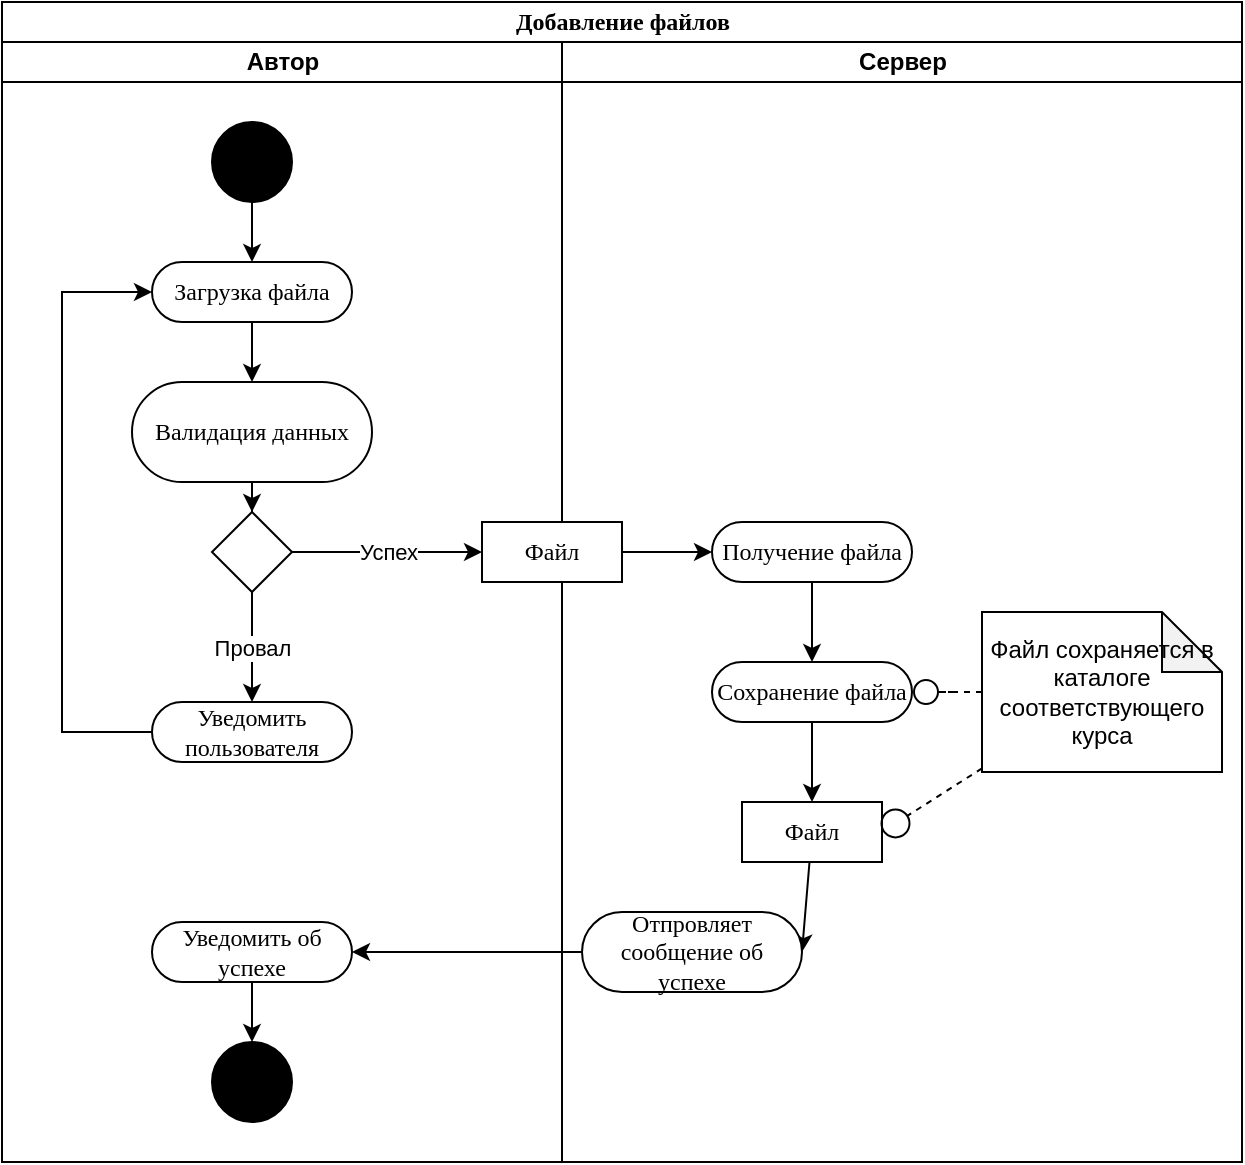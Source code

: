 <mxfile version="23.1.5" type="device">
  <diagram name="Page-1" id="0783ab3e-0a74-02c8-0abd-f7b4e66b4bec">
    <mxGraphModel dx="1434" dy="884" grid="1" gridSize="10" guides="1" tooltips="1" connect="1" arrows="1" fold="1" page="1" pageScale="1" pageWidth="850" pageHeight="1100" background="none" math="0" shadow="0">
      <root>
        <mxCell id="0" />
        <mxCell id="1" parent="0" />
        <mxCell id="1c1d494c118603dd-1" value="Добавление файлов" style="swimlane;html=1;childLayout=stackLayout;startSize=20;rounded=0;shadow=0;comic=0;labelBackgroundColor=none;strokeWidth=1;fontFamily=Verdana;fontSize=12;align=center;" parent="1" vertex="1">
          <mxGeometry x="170" y="20" width="620" height="580" as="geometry" />
        </mxCell>
        <mxCell id="1c1d494c118603dd-2" value="Автор" style="swimlane;html=1;startSize=20;" parent="1c1d494c118603dd-1" vertex="1">
          <mxGeometry y="20" width="280" height="560" as="geometry" />
        </mxCell>
        <mxCell id="yDDlAVwDFiMJ1X_nCUAS-12" style="edgeStyle=orthogonalEdgeStyle;rounded=0;orthogonalLoop=1;jettySize=auto;html=1;entryX=0.5;entryY=0;entryDx=0;entryDy=0;" edge="1" parent="1c1d494c118603dd-2" source="1c1d494c118603dd-6" target="yDDlAVwDFiMJ1X_nCUAS-10">
          <mxGeometry relative="1" as="geometry" />
        </mxCell>
        <mxCell id="1c1d494c118603dd-6" value="Валидация данных" style="rounded=1;whiteSpace=wrap;html=1;shadow=0;comic=0;labelBackgroundColor=none;strokeWidth=1;fontFamily=Verdana;fontSize=12;align=center;arcSize=50;" parent="1c1d494c118603dd-2" vertex="1">
          <mxGeometry x="65" y="170" width="120" height="50" as="geometry" />
        </mxCell>
        <mxCell id="yDDlAVwDFiMJ1X_nCUAS-14" style="edgeStyle=orthogonalEdgeStyle;rounded=0;orthogonalLoop=1;jettySize=auto;html=1;entryX=0;entryY=0.5;entryDx=0;entryDy=0;" edge="1" parent="1c1d494c118603dd-2" source="1c1d494c118603dd-7" target="60571a20871a0731-8">
          <mxGeometry relative="1" as="geometry">
            <Array as="points">
              <mxPoint x="30" y="345" />
              <mxPoint x="30" y="125" />
            </Array>
          </mxGeometry>
        </mxCell>
        <mxCell id="1c1d494c118603dd-7" value="Уведомить пользователя" style="rounded=1;whiteSpace=wrap;html=1;shadow=0;comic=0;labelBackgroundColor=none;strokeWidth=1;fontFamily=Verdana;fontSize=12;align=center;arcSize=50;" parent="1c1d494c118603dd-2" vertex="1">
          <mxGeometry x="75" y="330" width="100" height="30" as="geometry" />
        </mxCell>
        <mxCell id="yDDlAVwDFiMJ1X_nCUAS-4" style="edgeStyle=orthogonalEdgeStyle;rounded=0;orthogonalLoop=1;jettySize=auto;html=1;" edge="1" parent="1c1d494c118603dd-2" source="60571a20871a0731-4" target="60571a20871a0731-8">
          <mxGeometry relative="1" as="geometry" />
        </mxCell>
        <mxCell id="60571a20871a0731-4" value="" style="ellipse;whiteSpace=wrap;html=1;rounded=0;shadow=0;comic=0;labelBackgroundColor=none;strokeWidth=1;fillColor=#000000;fontFamily=Verdana;fontSize=12;align=center;" parent="1c1d494c118603dd-2" vertex="1">
          <mxGeometry x="105" y="40" width="40" height="40" as="geometry" />
        </mxCell>
        <mxCell id="yDDlAVwDFiMJ1X_nCUAS-3" style="edgeStyle=orthogonalEdgeStyle;rounded=0;orthogonalLoop=1;jettySize=auto;html=1;" edge="1" parent="1c1d494c118603dd-2" source="60571a20871a0731-8" target="1c1d494c118603dd-6">
          <mxGeometry relative="1" as="geometry" />
        </mxCell>
        <mxCell id="60571a20871a0731-8" value="Загрузка файла" style="rounded=1;whiteSpace=wrap;html=1;shadow=0;comic=0;labelBackgroundColor=none;strokeWidth=1;fontFamily=Verdana;fontSize=12;align=center;arcSize=50;" parent="1c1d494c118603dd-2" vertex="1">
          <mxGeometry x="75" y="110" width="100" height="30" as="geometry" />
        </mxCell>
        <mxCell id="yDDlAVwDFiMJ1X_nCUAS-13" value="Провал" style="edgeStyle=orthogonalEdgeStyle;rounded=0;orthogonalLoop=1;jettySize=auto;html=1;entryX=0.5;entryY=0;entryDx=0;entryDy=0;" edge="1" parent="1c1d494c118603dd-2" source="yDDlAVwDFiMJ1X_nCUAS-10" target="1c1d494c118603dd-7">
          <mxGeometry relative="1" as="geometry" />
        </mxCell>
        <mxCell id="yDDlAVwDFiMJ1X_nCUAS-10" value="" style="rhombus;whiteSpace=wrap;html=1;" vertex="1" parent="1c1d494c118603dd-2">
          <mxGeometry x="105" y="235" width="40" height="40" as="geometry" />
        </mxCell>
        <mxCell id="yDDlAVwDFiMJ1X_nCUAS-22" style="edgeStyle=orthogonalEdgeStyle;rounded=0;orthogonalLoop=1;jettySize=auto;html=1;entryX=0.5;entryY=0;entryDx=0;entryDy=0;" edge="1" parent="1c1d494c118603dd-2" source="1c1d494c118603dd-11" target="yDDlAVwDFiMJ1X_nCUAS-21">
          <mxGeometry relative="1" as="geometry" />
        </mxCell>
        <mxCell id="1c1d494c118603dd-11" value="Уведомить об успехе" style="rounded=1;whiteSpace=wrap;html=1;shadow=0;comic=0;labelBackgroundColor=none;strokeWidth=1;fontFamily=Verdana;fontSize=12;align=center;arcSize=50;" parent="1c1d494c118603dd-2" vertex="1">
          <mxGeometry x="75" y="440" width="100" height="30" as="geometry" />
        </mxCell>
        <mxCell id="yDDlAVwDFiMJ1X_nCUAS-21" value="" style="ellipse;whiteSpace=wrap;html=1;rounded=0;shadow=0;comic=0;labelBackgroundColor=none;strokeWidth=1;fillColor=#000000;fontFamily=Verdana;fontSize=12;align=center;" vertex="1" parent="1c1d494c118603dd-2">
          <mxGeometry x="105" y="500" width="40" height="40" as="geometry" />
        </mxCell>
        <mxCell id="1c1d494c118603dd-3" value="Сервер" style="swimlane;html=1;startSize=20;" parent="1c1d494c118603dd-1" vertex="1">
          <mxGeometry x="280" y="20" width="340" height="560" as="geometry" />
        </mxCell>
        <mxCell id="yDDlAVwDFiMJ1X_nCUAS-26" style="rounded=0;orthogonalLoop=1;jettySize=auto;html=1;entryX=1;entryY=0.5;entryDx=0;entryDy=0;" edge="1" parent="1c1d494c118603dd-3" source="1c1d494c118603dd-14" target="yDDlAVwDFiMJ1X_nCUAS-23">
          <mxGeometry relative="1" as="geometry" />
        </mxCell>
        <mxCell id="1c1d494c118603dd-14" value="Файл" style="rounded=0;whiteSpace=wrap;html=1;shadow=0;comic=0;labelBackgroundColor=none;strokeWidth=1;fontFamily=Verdana;fontSize=12;align=center;arcSize=50;" parent="1c1d494c118603dd-3" vertex="1">
          <mxGeometry x="90" y="380" width="70" height="30" as="geometry" />
        </mxCell>
        <mxCell id="yDDlAVwDFiMJ1X_nCUAS-8" style="edgeStyle=orthogonalEdgeStyle;rounded=0;orthogonalLoop=1;jettySize=auto;html=1;entryX=0;entryY=0.5;entryDx=0;entryDy=0;" edge="1" parent="1c1d494c118603dd-3" source="yDDlAVwDFiMJ1X_nCUAS-1" target="yDDlAVwDFiMJ1X_nCUAS-7">
          <mxGeometry relative="1" as="geometry" />
        </mxCell>
        <mxCell id="yDDlAVwDFiMJ1X_nCUAS-1" value="Файл" style="rounded=0;whiteSpace=wrap;html=1;shadow=0;comic=0;labelBackgroundColor=none;strokeWidth=1;fontFamily=Verdana;fontSize=12;align=center;arcSize=50;" vertex="1" parent="1c1d494c118603dd-3">
          <mxGeometry x="-40" y="240" width="70" height="30" as="geometry" />
        </mxCell>
        <mxCell id="yDDlAVwDFiMJ1X_nCUAS-15" style="edgeStyle=orthogonalEdgeStyle;rounded=0;orthogonalLoop=1;jettySize=auto;html=1;entryX=0.5;entryY=0;entryDx=0;entryDy=0;" edge="1" parent="1c1d494c118603dd-3" source="yDDlAVwDFiMJ1X_nCUAS-7" target="yDDlAVwDFiMJ1X_nCUAS-9">
          <mxGeometry relative="1" as="geometry" />
        </mxCell>
        <mxCell id="yDDlAVwDFiMJ1X_nCUAS-7" value="Получение файла" style="rounded=1;whiteSpace=wrap;html=1;shadow=0;comic=0;labelBackgroundColor=none;strokeWidth=1;fontFamily=Verdana;fontSize=12;align=center;arcSize=50;" vertex="1" parent="1c1d494c118603dd-3">
          <mxGeometry x="75" y="240" width="100" height="30" as="geometry" />
        </mxCell>
        <mxCell id="yDDlAVwDFiMJ1X_nCUAS-19" style="edgeStyle=orthogonalEdgeStyle;rounded=0;orthogonalLoop=1;jettySize=auto;html=1;entryX=0.5;entryY=0;entryDx=0;entryDy=0;" edge="1" parent="1c1d494c118603dd-3" source="yDDlAVwDFiMJ1X_nCUAS-9" target="1c1d494c118603dd-14">
          <mxGeometry relative="1" as="geometry" />
        </mxCell>
        <mxCell id="yDDlAVwDFiMJ1X_nCUAS-9" value="Сохранение файла" style="rounded=1;whiteSpace=wrap;html=1;shadow=0;comic=0;labelBackgroundColor=none;strokeWidth=1;fontFamily=Verdana;fontSize=12;align=center;arcSize=50;" vertex="1" parent="1c1d494c118603dd-3">
          <mxGeometry x="75" y="310" width="100" height="30" as="geometry" />
        </mxCell>
        <mxCell id="yDDlAVwDFiMJ1X_nCUAS-17" style="edgeStyle=orthogonalEdgeStyle;rounded=0;orthogonalLoop=1;jettySize=auto;html=1;entryX=1;entryY=0.5;entryDx=0;entryDy=0;dashed=1;endArrow=circle;endFill=0;strokeWidth=1;endSize=5;startSize=5;" edge="1" parent="1c1d494c118603dd-3" source="yDDlAVwDFiMJ1X_nCUAS-16" target="yDDlAVwDFiMJ1X_nCUAS-9">
          <mxGeometry relative="1" as="geometry" />
        </mxCell>
        <mxCell id="yDDlAVwDFiMJ1X_nCUAS-18" style="rounded=0;orthogonalLoop=1;jettySize=auto;html=1;entryX=1;entryY=0.5;entryDx=0;entryDy=0;dashed=1;endArrow=circle;endFill=0;arcSize=20;" edge="1" parent="1c1d494c118603dd-3" source="yDDlAVwDFiMJ1X_nCUAS-16" target="1c1d494c118603dd-14">
          <mxGeometry relative="1" as="geometry" />
        </mxCell>
        <mxCell id="yDDlAVwDFiMJ1X_nCUAS-16" value="Файл сохраняется в каталоге соответствующего курса" style="shape=note;whiteSpace=wrap;html=1;backgroundOutline=1;darkOpacity=0.05;" vertex="1" parent="1c1d494c118603dd-3">
          <mxGeometry x="210" y="285" width="120" height="80" as="geometry" />
        </mxCell>
        <mxCell id="yDDlAVwDFiMJ1X_nCUAS-23" value="Отпровляет сообщение об успехе" style="rounded=1;whiteSpace=wrap;html=1;shadow=0;comic=0;labelBackgroundColor=none;strokeWidth=1;fontFamily=Verdana;fontSize=12;align=center;arcSize=50;" vertex="1" parent="1c1d494c118603dd-3">
          <mxGeometry x="10" y="435" width="110" height="40" as="geometry" />
        </mxCell>
        <mxCell id="yDDlAVwDFiMJ1X_nCUAS-11" value="Успех" style="edgeStyle=orthogonalEdgeStyle;rounded=0;orthogonalLoop=1;jettySize=auto;html=1;entryX=0;entryY=0.5;entryDx=0;entryDy=0;" edge="1" parent="1c1d494c118603dd-1" source="yDDlAVwDFiMJ1X_nCUAS-10" target="yDDlAVwDFiMJ1X_nCUAS-1">
          <mxGeometry relative="1" as="geometry" />
        </mxCell>
        <mxCell id="yDDlAVwDFiMJ1X_nCUAS-25" style="edgeStyle=orthogonalEdgeStyle;rounded=0;orthogonalLoop=1;jettySize=auto;html=1;entryX=1;entryY=0.5;entryDx=0;entryDy=0;" edge="1" parent="1c1d494c118603dd-1" source="yDDlAVwDFiMJ1X_nCUAS-23" target="1c1d494c118603dd-11">
          <mxGeometry relative="1" as="geometry" />
        </mxCell>
      </root>
    </mxGraphModel>
  </diagram>
</mxfile>
